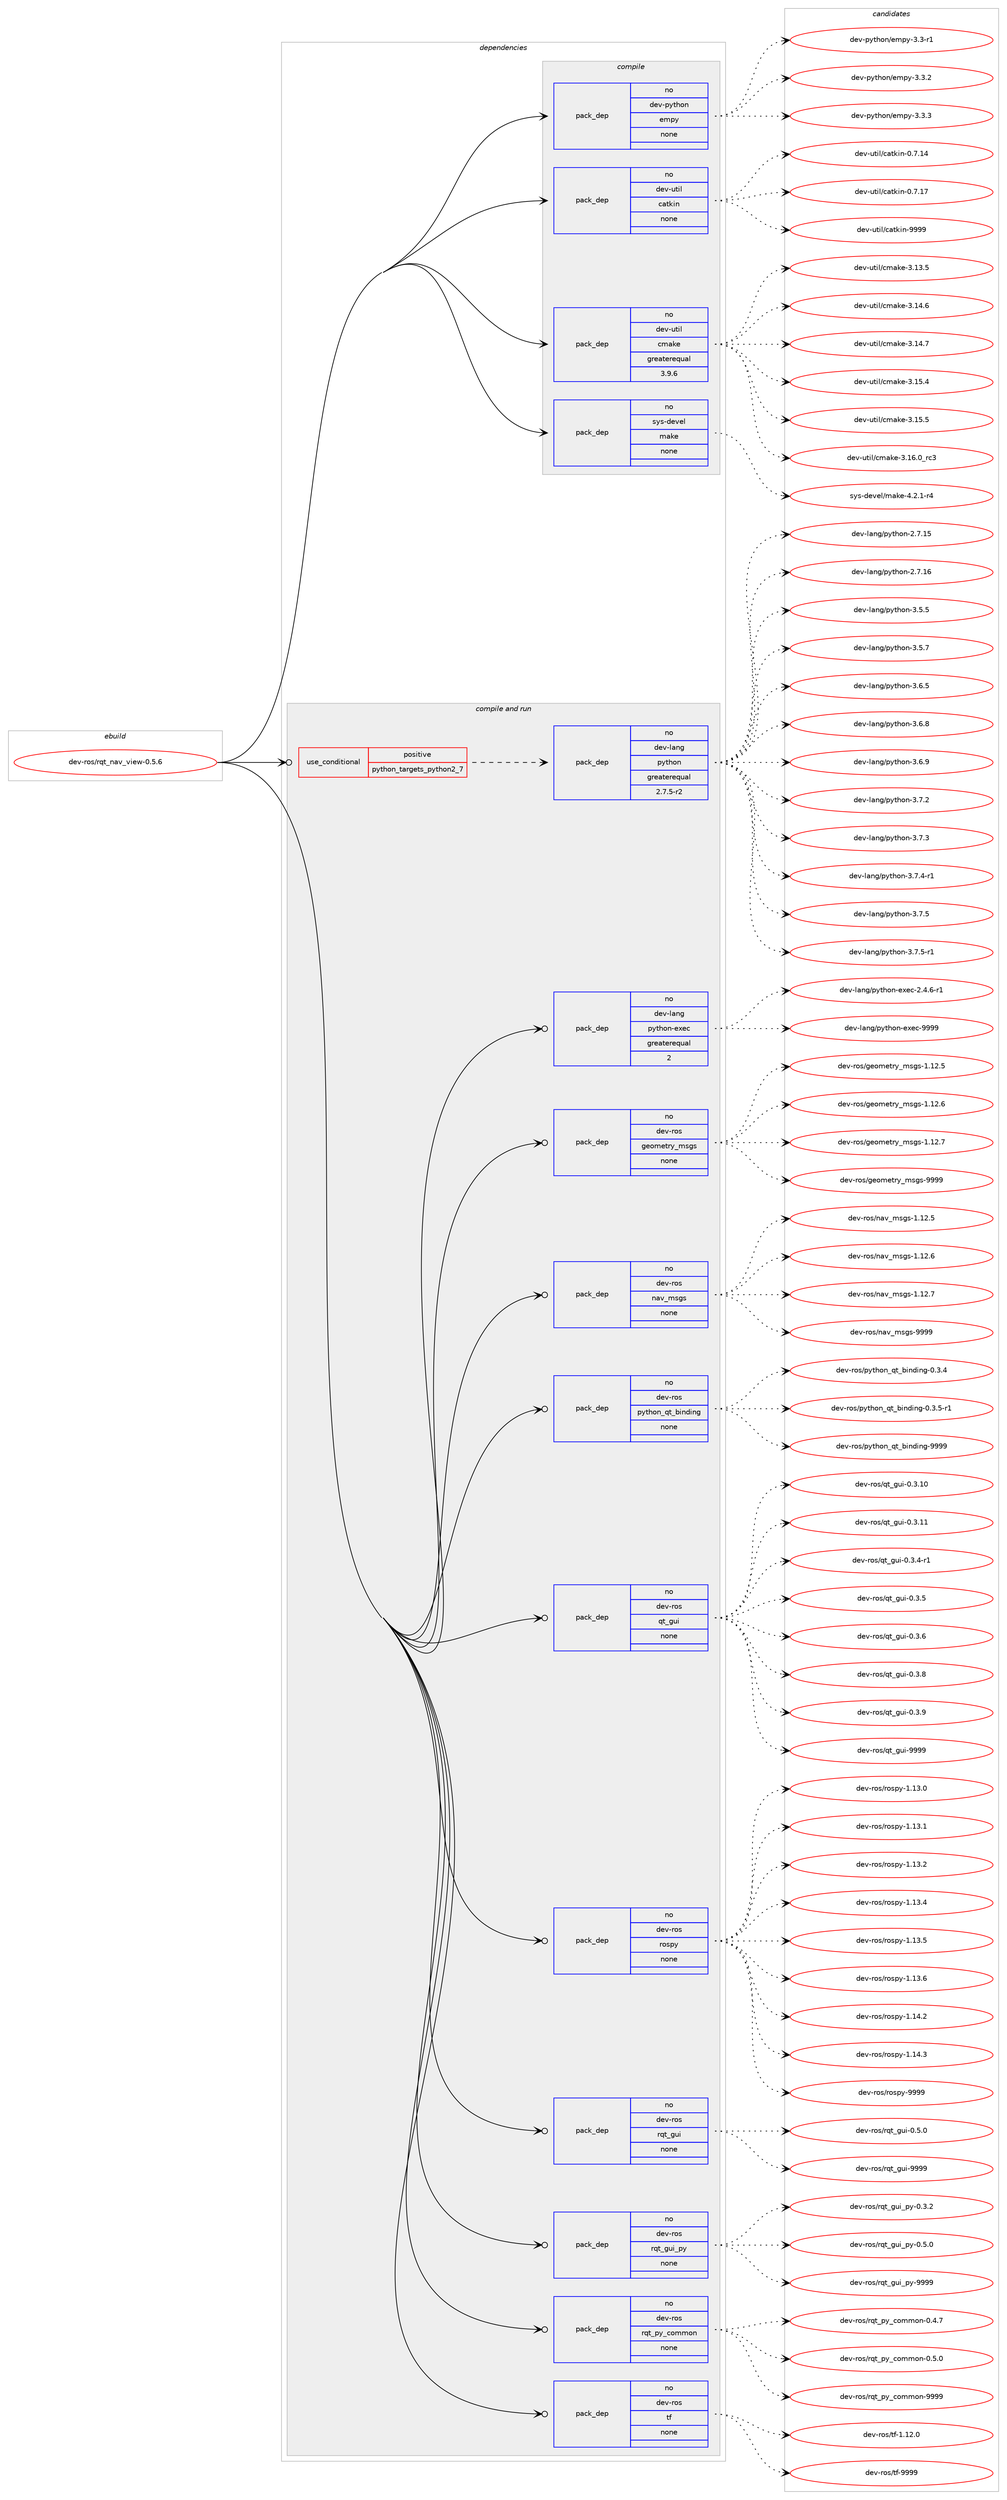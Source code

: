 digraph prolog {

# *************
# Graph options
# *************

newrank=true;
concentrate=true;
compound=true;
graph [rankdir=LR,fontname=Helvetica,fontsize=10,ranksep=1.5];#, ranksep=2.5, nodesep=0.2];
edge  [arrowhead=vee];
node  [fontname=Helvetica,fontsize=10];

# **********
# The ebuild
# **********

subgraph cluster_leftcol {
color=gray;
rank=same;
label=<<i>ebuild</i>>;
id [label="dev-ros/rqt_nav_view-0.5.6", color=red, width=4, href="../dev-ros/rqt_nav_view-0.5.6.svg"];
}

# ****************
# The dependencies
# ****************

subgraph cluster_midcol {
color=gray;
label=<<i>dependencies</i>>;
subgraph cluster_compile {
fillcolor="#eeeeee";
style=filled;
label=<<i>compile</i>>;
subgraph pack498528 {
dependency665723 [label=<<TABLE BORDER="0" CELLBORDER="1" CELLSPACING="0" CELLPADDING="4" WIDTH="220"><TR><TD ROWSPAN="6" CELLPADDING="30">pack_dep</TD></TR><TR><TD WIDTH="110">no</TD></TR><TR><TD>dev-python</TD></TR><TR><TD>empy</TD></TR><TR><TD>none</TD></TR><TR><TD></TD></TR></TABLE>>, shape=none, color=blue];
}
id:e -> dependency665723:w [weight=20,style="solid",arrowhead="vee"];
subgraph pack498529 {
dependency665724 [label=<<TABLE BORDER="0" CELLBORDER="1" CELLSPACING="0" CELLPADDING="4" WIDTH="220"><TR><TD ROWSPAN="6" CELLPADDING="30">pack_dep</TD></TR><TR><TD WIDTH="110">no</TD></TR><TR><TD>dev-util</TD></TR><TR><TD>catkin</TD></TR><TR><TD>none</TD></TR><TR><TD></TD></TR></TABLE>>, shape=none, color=blue];
}
id:e -> dependency665724:w [weight=20,style="solid",arrowhead="vee"];
subgraph pack498530 {
dependency665725 [label=<<TABLE BORDER="0" CELLBORDER="1" CELLSPACING="0" CELLPADDING="4" WIDTH="220"><TR><TD ROWSPAN="6" CELLPADDING="30">pack_dep</TD></TR><TR><TD WIDTH="110">no</TD></TR><TR><TD>dev-util</TD></TR><TR><TD>cmake</TD></TR><TR><TD>greaterequal</TD></TR><TR><TD>3.9.6</TD></TR></TABLE>>, shape=none, color=blue];
}
id:e -> dependency665725:w [weight=20,style="solid",arrowhead="vee"];
subgraph pack498531 {
dependency665726 [label=<<TABLE BORDER="0" CELLBORDER="1" CELLSPACING="0" CELLPADDING="4" WIDTH="220"><TR><TD ROWSPAN="6" CELLPADDING="30">pack_dep</TD></TR><TR><TD WIDTH="110">no</TD></TR><TR><TD>sys-devel</TD></TR><TR><TD>make</TD></TR><TR><TD>none</TD></TR><TR><TD></TD></TR></TABLE>>, shape=none, color=blue];
}
id:e -> dependency665726:w [weight=20,style="solid",arrowhead="vee"];
}
subgraph cluster_compileandrun {
fillcolor="#eeeeee";
style=filled;
label=<<i>compile and run</i>>;
subgraph cond155289 {
dependency665727 [label=<<TABLE BORDER="0" CELLBORDER="1" CELLSPACING="0" CELLPADDING="4"><TR><TD ROWSPAN="3" CELLPADDING="10">use_conditional</TD></TR><TR><TD>positive</TD></TR><TR><TD>python_targets_python2_7</TD></TR></TABLE>>, shape=none, color=red];
subgraph pack498532 {
dependency665728 [label=<<TABLE BORDER="0" CELLBORDER="1" CELLSPACING="0" CELLPADDING="4" WIDTH="220"><TR><TD ROWSPAN="6" CELLPADDING="30">pack_dep</TD></TR><TR><TD WIDTH="110">no</TD></TR><TR><TD>dev-lang</TD></TR><TR><TD>python</TD></TR><TR><TD>greaterequal</TD></TR><TR><TD>2.7.5-r2</TD></TR></TABLE>>, shape=none, color=blue];
}
dependency665727:e -> dependency665728:w [weight=20,style="dashed",arrowhead="vee"];
}
id:e -> dependency665727:w [weight=20,style="solid",arrowhead="odotvee"];
subgraph pack498533 {
dependency665729 [label=<<TABLE BORDER="0" CELLBORDER="1" CELLSPACING="0" CELLPADDING="4" WIDTH="220"><TR><TD ROWSPAN="6" CELLPADDING="30">pack_dep</TD></TR><TR><TD WIDTH="110">no</TD></TR><TR><TD>dev-lang</TD></TR><TR><TD>python-exec</TD></TR><TR><TD>greaterequal</TD></TR><TR><TD>2</TD></TR></TABLE>>, shape=none, color=blue];
}
id:e -> dependency665729:w [weight=20,style="solid",arrowhead="odotvee"];
subgraph pack498534 {
dependency665730 [label=<<TABLE BORDER="0" CELLBORDER="1" CELLSPACING="0" CELLPADDING="4" WIDTH="220"><TR><TD ROWSPAN="6" CELLPADDING="30">pack_dep</TD></TR><TR><TD WIDTH="110">no</TD></TR><TR><TD>dev-ros</TD></TR><TR><TD>geometry_msgs</TD></TR><TR><TD>none</TD></TR><TR><TD></TD></TR></TABLE>>, shape=none, color=blue];
}
id:e -> dependency665730:w [weight=20,style="solid",arrowhead="odotvee"];
subgraph pack498535 {
dependency665731 [label=<<TABLE BORDER="0" CELLBORDER="1" CELLSPACING="0" CELLPADDING="4" WIDTH="220"><TR><TD ROWSPAN="6" CELLPADDING="30">pack_dep</TD></TR><TR><TD WIDTH="110">no</TD></TR><TR><TD>dev-ros</TD></TR><TR><TD>nav_msgs</TD></TR><TR><TD>none</TD></TR><TR><TD></TD></TR></TABLE>>, shape=none, color=blue];
}
id:e -> dependency665731:w [weight=20,style="solid",arrowhead="odotvee"];
subgraph pack498536 {
dependency665732 [label=<<TABLE BORDER="0" CELLBORDER="1" CELLSPACING="0" CELLPADDING="4" WIDTH="220"><TR><TD ROWSPAN="6" CELLPADDING="30">pack_dep</TD></TR><TR><TD WIDTH="110">no</TD></TR><TR><TD>dev-ros</TD></TR><TR><TD>python_qt_binding</TD></TR><TR><TD>none</TD></TR><TR><TD></TD></TR></TABLE>>, shape=none, color=blue];
}
id:e -> dependency665732:w [weight=20,style="solid",arrowhead="odotvee"];
subgraph pack498537 {
dependency665733 [label=<<TABLE BORDER="0" CELLBORDER="1" CELLSPACING="0" CELLPADDING="4" WIDTH="220"><TR><TD ROWSPAN="6" CELLPADDING="30">pack_dep</TD></TR><TR><TD WIDTH="110">no</TD></TR><TR><TD>dev-ros</TD></TR><TR><TD>qt_gui</TD></TR><TR><TD>none</TD></TR><TR><TD></TD></TR></TABLE>>, shape=none, color=blue];
}
id:e -> dependency665733:w [weight=20,style="solid",arrowhead="odotvee"];
subgraph pack498538 {
dependency665734 [label=<<TABLE BORDER="0" CELLBORDER="1" CELLSPACING="0" CELLPADDING="4" WIDTH="220"><TR><TD ROWSPAN="6" CELLPADDING="30">pack_dep</TD></TR><TR><TD WIDTH="110">no</TD></TR><TR><TD>dev-ros</TD></TR><TR><TD>rospy</TD></TR><TR><TD>none</TD></TR><TR><TD></TD></TR></TABLE>>, shape=none, color=blue];
}
id:e -> dependency665734:w [weight=20,style="solid",arrowhead="odotvee"];
subgraph pack498539 {
dependency665735 [label=<<TABLE BORDER="0" CELLBORDER="1" CELLSPACING="0" CELLPADDING="4" WIDTH="220"><TR><TD ROWSPAN="6" CELLPADDING="30">pack_dep</TD></TR><TR><TD WIDTH="110">no</TD></TR><TR><TD>dev-ros</TD></TR><TR><TD>rqt_gui</TD></TR><TR><TD>none</TD></TR><TR><TD></TD></TR></TABLE>>, shape=none, color=blue];
}
id:e -> dependency665735:w [weight=20,style="solid",arrowhead="odotvee"];
subgraph pack498540 {
dependency665736 [label=<<TABLE BORDER="0" CELLBORDER="1" CELLSPACING="0" CELLPADDING="4" WIDTH="220"><TR><TD ROWSPAN="6" CELLPADDING="30">pack_dep</TD></TR><TR><TD WIDTH="110">no</TD></TR><TR><TD>dev-ros</TD></TR><TR><TD>rqt_gui_py</TD></TR><TR><TD>none</TD></TR><TR><TD></TD></TR></TABLE>>, shape=none, color=blue];
}
id:e -> dependency665736:w [weight=20,style="solid",arrowhead="odotvee"];
subgraph pack498541 {
dependency665737 [label=<<TABLE BORDER="0" CELLBORDER="1" CELLSPACING="0" CELLPADDING="4" WIDTH="220"><TR><TD ROWSPAN="6" CELLPADDING="30">pack_dep</TD></TR><TR><TD WIDTH="110">no</TD></TR><TR><TD>dev-ros</TD></TR><TR><TD>rqt_py_common</TD></TR><TR><TD>none</TD></TR><TR><TD></TD></TR></TABLE>>, shape=none, color=blue];
}
id:e -> dependency665737:w [weight=20,style="solid",arrowhead="odotvee"];
subgraph pack498542 {
dependency665738 [label=<<TABLE BORDER="0" CELLBORDER="1" CELLSPACING="0" CELLPADDING="4" WIDTH="220"><TR><TD ROWSPAN="6" CELLPADDING="30">pack_dep</TD></TR><TR><TD WIDTH="110">no</TD></TR><TR><TD>dev-ros</TD></TR><TR><TD>tf</TD></TR><TR><TD>none</TD></TR><TR><TD></TD></TR></TABLE>>, shape=none, color=blue];
}
id:e -> dependency665738:w [weight=20,style="solid",arrowhead="odotvee"];
}
subgraph cluster_run {
fillcolor="#eeeeee";
style=filled;
label=<<i>run</i>>;
}
}

# **************
# The candidates
# **************

subgraph cluster_choices {
rank=same;
color=gray;
label=<<i>candidates</i>>;

subgraph choice498528 {
color=black;
nodesep=1;
choice1001011184511212111610411111047101109112121455146514511449 [label="dev-python/empy-3.3-r1", color=red, width=4,href="../dev-python/empy-3.3-r1.svg"];
choice1001011184511212111610411111047101109112121455146514650 [label="dev-python/empy-3.3.2", color=red, width=4,href="../dev-python/empy-3.3.2.svg"];
choice1001011184511212111610411111047101109112121455146514651 [label="dev-python/empy-3.3.3", color=red, width=4,href="../dev-python/empy-3.3.3.svg"];
dependency665723:e -> choice1001011184511212111610411111047101109112121455146514511449:w [style=dotted,weight="100"];
dependency665723:e -> choice1001011184511212111610411111047101109112121455146514650:w [style=dotted,weight="100"];
dependency665723:e -> choice1001011184511212111610411111047101109112121455146514651:w [style=dotted,weight="100"];
}
subgraph choice498529 {
color=black;
nodesep=1;
choice1001011184511711610510847999711610710511045484655464952 [label="dev-util/catkin-0.7.14", color=red, width=4,href="../dev-util/catkin-0.7.14.svg"];
choice1001011184511711610510847999711610710511045484655464955 [label="dev-util/catkin-0.7.17", color=red, width=4,href="../dev-util/catkin-0.7.17.svg"];
choice100101118451171161051084799971161071051104557575757 [label="dev-util/catkin-9999", color=red, width=4,href="../dev-util/catkin-9999.svg"];
dependency665724:e -> choice1001011184511711610510847999711610710511045484655464952:w [style=dotted,weight="100"];
dependency665724:e -> choice1001011184511711610510847999711610710511045484655464955:w [style=dotted,weight="100"];
dependency665724:e -> choice100101118451171161051084799971161071051104557575757:w [style=dotted,weight="100"];
}
subgraph choice498530 {
color=black;
nodesep=1;
choice1001011184511711610510847991099710710145514649514653 [label="dev-util/cmake-3.13.5", color=red, width=4,href="../dev-util/cmake-3.13.5.svg"];
choice1001011184511711610510847991099710710145514649524654 [label="dev-util/cmake-3.14.6", color=red, width=4,href="../dev-util/cmake-3.14.6.svg"];
choice1001011184511711610510847991099710710145514649524655 [label="dev-util/cmake-3.14.7", color=red, width=4,href="../dev-util/cmake-3.14.7.svg"];
choice1001011184511711610510847991099710710145514649534652 [label="dev-util/cmake-3.15.4", color=red, width=4,href="../dev-util/cmake-3.15.4.svg"];
choice1001011184511711610510847991099710710145514649534653 [label="dev-util/cmake-3.15.5", color=red, width=4,href="../dev-util/cmake-3.15.5.svg"];
choice1001011184511711610510847991099710710145514649544648951149951 [label="dev-util/cmake-3.16.0_rc3", color=red, width=4,href="../dev-util/cmake-3.16.0_rc3.svg"];
dependency665725:e -> choice1001011184511711610510847991099710710145514649514653:w [style=dotted,weight="100"];
dependency665725:e -> choice1001011184511711610510847991099710710145514649524654:w [style=dotted,weight="100"];
dependency665725:e -> choice1001011184511711610510847991099710710145514649524655:w [style=dotted,weight="100"];
dependency665725:e -> choice1001011184511711610510847991099710710145514649534652:w [style=dotted,weight="100"];
dependency665725:e -> choice1001011184511711610510847991099710710145514649534653:w [style=dotted,weight="100"];
dependency665725:e -> choice1001011184511711610510847991099710710145514649544648951149951:w [style=dotted,weight="100"];
}
subgraph choice498531 {
color=black;
nodesep=1;
choice1151211154510010111810110847109971071014552465046494511452 [label="sys-devel/make-4.2.1-r4", color=red, width=4,href="../sys-devel/make-4.2.1-r4.svg"];
dependency665726:e -> choice1151211154510010111810110847109971071014552465046494511452:w [style=dotted,weight="100"];
}
subgraph choice498532 {
color=black;
nodesep=1;
choice10010111845108971101034711212111610411111045504655464953 [label="dev-lang/python-2.7.15", color=red, width=4,href="../dev-lang/python-2.7.15.svg"];
choice10010111845108971101034711212111610411111045504655464954 [label="dev-lang/python-2.7.16", color=red, width=4,href="../dev-lang/python-2.7.16.svg"];
choice100101118451089711010347112121116104111110455146534653 [label="dev-lang/python-3.5.5", color=red, width=4,href="../dev-lang/python-3.5.5.svg"];
choice100101118451089711010347112121116104111110455146534655 [label="dev-lang/python-3.5.7", color=red, width=4,href="../dev-lang/python-3.5.7.svg"];
choice100101118451089711010347112121116104111110455146544653 [label="dev-lang/python-3.6.5", color=red, width=4,href="../dev-lang/python-3.6.5.svg"];
choice100101118451089711010347112121116104111110455146544656 [label="dev-lang/python-3.6.8", color=red, width=4,href="../dev-lang/python-3.6.8.svg"];
choice100101118451089711010347112121116104111110455146544657 [label="dev-lang/python-3.6.9", color=red, width=4,href="../dev-lang/python-3.6.9.svg"];
choice100101118451089711010347112121116104111110455146554650 [label="dev-lang/python-3.7.2", color=red, width=4,href="../dev-lang/python-3.7.2.svg"];
choice100101118451089711010347112121116104111110455146554651 [label="dev-lang/python-3.7.3", color=red, width=4,href="../dev-lang/python-3.7.3.svg"];
choice1001011184510897110103471121211161041111104551465546524511449 [label="dev-lang/python-3.7.4-r1", color=red, width=4,href="../dev-lang/python-3.7.4-r1.svg"];
choice100101118451089711010347112121116104111110455146554653 [label="dev-lang/python-3.7.5", color=red, width=4,href="../dev-lang/python-3.7.5.svg"];
choice1001011184510897110103471121211161041111104551465546534511449 [label="dev-lang/python-3.7.5-r1", color=red, width=4,href="../dev-lang/python-3.7.5-r1.svg"];
dependency665728:e -> choice10010111845108971101034711212111610411111045504655464953:w [style=dotted,weight="100"];
dependency665728:e -> choice10010111845108971101034711212111610411111045504655464954:w [style=dotted,weight="100"];
dependency665728:e -> choice100101118451089711010347112121116104111110455146534653:w [style=dotted,weight="100"];
dependency665728:e -> choice100101118451089711010347112121116104111110455146534655:w [style=dotted,weight="100"];
dependency665728:e -> choice100101118451089711010347112121116104111110455146544653:w [style=dotted,weight="100"];
dependency665728:e -> choice100101118451089711010347112121116104111110455146544656:w [style=dotted,weight="100"];
dependency665728:e -> choice100101118451089711010347112121116104111110455146544657:w [style=dotted,weight="100"];
dependency665728:e -> choice100101118451089711010347112121116104111110455146554650:w [style=dotted,weight="100"];
dependency665728:e -> choice100101118451089711010347112121116104111110455146554651:w [style=dotted,weight="100"];
dependency665728:e -> choice1001011184510897110103471121211161041111104551465546524511449:w [style=dotted,weight="100"];
dependency665728:e -> choice100101118451089711010347112121116104111110455146554653:w [style=dotted,weight="100"];
dependency665728:e -> choice1001011184510897110103471121211161041111104551465546534511449:w [style=dotted,weight="100"];
}
subgraph choice498533 {
color=black;
nodesep=1;
choice10010111845108971101034711212111610411111045101120101994550465246544511449 [label="dev-lang/python-exec-2.4.6-r1", color=red, width=4,href="../dev-lang/python-exec-2.4.6-r1.svg"];
choice10010111845108971101034711212111610411111045101120101994557575757 [label="dev-lang/python-exec-9999", color=red, width=4,href="../dev-lang/python-exec-9999.svg"];
dependency665729:e -> choice10010111845108971101034711212111610411111045101120101994550465246544511449:w [style=dotted,weight="100"];
dependency665729:e -> choice10010111845108971101034711212111610411111045101120101994557575757:w [style=dotted,weight="100"];
}
subgraph choice498534 {
color=black;
nodesep=1;
choice10010111845114111115471031011111091011161141219510911510311545494649504653 [label="dev-ros/geometry_msgs-1.12.5", color=red, width=4,href="../dev-ros/geometry_msgs-1.12.5.svg"];
choice10010111845114111115471031011111091011161141219510911510311545494649504654 [label="dev-ros/geometry_msgs-1.12.6", color=red, width=4,href="../dev-ros/geometry_msgs-1.12.6.svg"];
choice10010111845114111115471031011111091011161141219510911510311545494649504655 [label="dev-ros/geometry_msgs-1.12.7", color=red, width=4,href="../dev-ros/geometry_msgs-1.12.7.svg"];
choice1001011184511411111547103101111109101116114121951091151031154557575757 [label="dev-ros/geometry_msgs-9999", color=red, width=4,href="../dev-ros/geometry_msgs-9999.svg"];
dependency665730:e -> choice10010111845114111115471031011111091011161141219510911510311545494649504653:w [style=dotted,weight="100"];
dependency665730:e -> choice10010111845114111115471031011111091011161141219510911510311545494649504654:w [style=dotted,weight="100"];
dependency665730:e -> choice10010111845114111115471031011111091011161141219510911510311545494649504655:w [style=dotted,weight="100"];
dependency665730:e -> choice1001011184511411111547103101111109101116114121951091151031154557575757:w [style=dotted,weight="100"];
}
subgraph choice498535 {
color=black;
nodesep=1;
choice1001011184511411111547110971189510911510311545494649504653 [label="dev-ros/nav_msgs-1.12.5", color=red, width=4,href="../dev-ros/nav_msgs-1.12.5.svg"];
choice1001011184511411111547110971189510911510311545494649504654 [label="dev-ros/nav_msgs-1.12.6", color=red, width=4,href="../dev-ros/nav_msgs-1.12.6.svg"];
choice1001011184511411111547110971189510911510311545494649504655 [label="dev-ros/nav_msgs-1.12.7", color=red, width=4,href="../dev-ros/nav_msgs-1.12.7.svg"];
choice100101118451141111154711097118951091151031154557575757 [label="dev-ros/nav_msgs-9999", color=red, width=4,href="../dev-ros/nav_msgs-9999.svg"];
dependency665731:e -> choice1001011184511411111547110971189510911510311545494649504653:w [style=dotted,weight="100"];
dependency665731:e -> choice1001011184511411111547110971189510911510311545494649504654:w [style=dotted,weight="100"];
dependency665731:e -> choice1001011184511411111547110971189510911510311545494649504655:w [style=dotted,weight="100"];
dependency665731:e -> choice100101118451141111154711097118951091151031154557575757:w [style=dotted,weight="100"];
}
subgraph choice498536 {
color=black;
nodesep=1;
choice1001011184511411111547112121116104111110951131169598105110100105110103454846514652 [label="dev-ros/python_qt_binding-0.3.4", color=red, width=4,href="../dev-ros/python_qt_binding-0.3.4.svg"];
choice10010111845114111115471121211161041111109511311695981051101001051101034548465146534511449 [label="dev-ros/python_qt_binding-0.3.5-r1", color=red, width=4,href="../dev-ros/python_qt_binding-0.3.5-r1.svg"];
choice10010111845114111115471121211161041111109511311695981051101001051101034557575757 [label="dev-ros/python_qt_binding-9999", color=red, width=4,href="../dev-ros/python_qt_binding-9999.svg"];
dependency665732:e -> choice1001011184511411111547112121116104111110951131169598105110100105110103454846514652:w [style=dotted,weight="100"];
dependency665732:e -> choice10010111845114111115471121211161041111109511311695981051101001051101034548465146534511449:w [style=dotted,weight="100"];
dependency665732:e -> choice10010111845114111115471121211161041111109511311695981051101001051101034557575757:w [style=dotted,weight="100"];
}
subgraph choice498537 {
color=black;
nodesep=1;
choice10010111845114111115471131169510311710545484651464948 [label="dev-ros/qt_gui-0.3.10", color=red, width=4,href="../dev-ros/qt_gui-0.3.10.svg"];
choice10010111845114111115471131169510311710545484651464949 [label="dev-ros/qt_gui-0.3.11", color=red, width=4,href="../dev-ros/qt_gui-0.3.11.svg"];
choice1001011184511411111547113116951031171054548465146524511449 [label="dev-ros/qt_gui-0.3.4-r1", color=red, width=4,href="../dev-ros/qt_gui-0.3.4-r1.svg"];
choice100101118451141111154711311695103117105454846514653 [label="dev-ros/qt_gui-0.3.5", color=red, width=4,href="../dev-ros/qt_gui-0.3.5.svg"];
choice100101118451141111154711311695103117105454846514654 [label="dev-ros/qt_gui-0.3.6", color=red, width=4,href="../dev-ros/qt_gui-0.3.6.svg"];
choice100101118451141111154711311695103117105454846514656 [label="dev-ros/qt_gui-0.3.8", color=red, width=4,href="../dev-ros/qt_gui-0.3.8.svg"];
choice100101118451141111154711311695103117105454846514657 [label="dev-ros/qt_gui-0.3.9", color=red, width=4,href="../dev-ros/qt_gui-0.3.9.svg"];
choice1001011184511411111547113116951031171054557575757 [label="dev-ros/qt_gui-9999", color=red, width=4,href="../dev-ros/qt_gui-9999.svg"];
dependency665733:e -> choice10010111845114111115471131169510311710545484651464948:w [style=dotted,weight="100"];
dependency665733:e -> choice10010111845114111115471131169510311710545484651464949:w [style=dotted,weight="100"];
dependency665733:e -> choice1001011184511411111547113116951031171054548465146524511449:w [style=dotted,weight="100"];
dependency665733:e -> choice100101118451141111154711311695103117105454846514653:w [style=dotted,weight="100"];
dependency665733:e -> choice100101118451141111154711311695103117105454846514654:w [style=dotted,weight="100"];
dependency665733:e -> choice100101118451141111154711311695103117105454846514656:w [style=dotted,weight="100"];
dependency665733:e -> choice100101118451141111154711311695103117105454846514657:w [style=dotted,weight="100"];
dependency665733:e -> choice1001011184511411111547113116951031171054557575757:w [style=dotted,weight="100"];
}
subgraph choice498538 {
color=black;
nodesep=1;
choice100101118451141111154711411111511212145494649514648 [label="dev-ros/rospy-1.13.0", color=red, width=4,href="../dev-ros/rospy-1.13.0.svg"];
choice100101118451141111154711411111511212145494649514649 [label="dev-ros/rospy-1.13.1", color=red, width=4,href="../dev-ros/rospy-1.13.1.svg"];
choice100101118451141111154711411111511212145494649514650 [label="dev-ros/rospy-1.13.2", color=red, width=4,href="../dev-ros/rospy-1.13.2.svg"];
choice100101118451141111154711411111511212145494649514652 [label="dev-ros/rospy-1.13.4", color=red, width=4,href="../dev-ros/rospy-1.13.4.svg"];
choice100101118451141111154711411111511212145494649514653 [label="dev-ros/rospy-1.13.5", color=red, width=4,href="../dev-ros/rospy-1.13.5.svg"];
choice100101118451141111154711411111511212145494649514654 [label="dev-ros/rospy-1.13.6", color=red, width=4,href="../dev-ros/rospy-1.13.6.svg"];
choice100101118451141111154711411111511212145494649524650 [label="dev-ros/rospy-1.14.2", color=red, width=4,href="../dev-ros/rospy-1.14.2.svg"];
choice100101118451141111154711411111511212145494649524651 [label="dev-ros/rospy-1.14.3", color=red, width=4,href="../dev-ros/rospy-1.14.3.svg"];
choice10010111845114111115471141111151121214557575757 [label="dev-ros/rospy-9999", color=red, width=4,href="../dev-ros/rospy-9999.svg"];
dependency665734:e -> choice100101118451141111154711411111511212145494649514648:w [style=dotted,weight="100"];
dependency665734:e -> choice100101118451141111154711411111511212145494649514649:w [style=dotted,weight="100"];
dependency665734:e -> choice100101118451141111154711411111511212145494649514650:w [style=dotted,weight="100"];
dependency665734:e -> choice100101118451141111154711411111511212145494649514652:w [style=dotted,weight="100"];
dependency665734:e -> choice100101118451141111154711411111511212145494649514653:w [style=dotted,weight="100"];
dependency665734:e -> choice100101118451141111154711411111511212145494649514654:w [style=dotted,weight="100"];
dependency665734:e -> choice100101118451141111154711411111511212145494649524650:w [style=dotted,weight="100"];
dependency665734:e -> choice100101118451141111154711411111511212145494649524651:w [style=dotted,weight="100"];
dependency665734:e -> choice10010111845114111115471141111151121214557575757:w [style=dotted,weight="100"];
}
subgraph choice498539 {
color=black;
nodesep=1;
choice100101118451141111154711411311695103117105454846534648 [label="dev-ros/rqt_gui-0.5.0", color=red, width=4,href="../dev-ros/rqt_gui-0.5.0.svg"];
choice1001011184511411111547114113116951031171054557575757 [label="dev-ros/rqt_gui-9999", color=red, width=4,href="../dev-ros/rqt_gui-9999.svg"];
dependency665735:e -> choice100101118451141111154711411311695103117105454846534648:w [style=dotted,weight="100"];
dependency665735:e -> choice1001011184511411111547114113116951031171054557575757:w [style=dotted,weight="100"];
}
subgraph choice498540 {
color=black;
nodesep=1;
choice10010111845114111115471141131169510311710595112121454846514650 [label="dev-ros/rqt_gui_py-0.3.2", color=red, width=4,href="../dev-ros/rqt_gui_py-0.3.2.svg"];
choice10010111845114111115471141131169510311710595112121454846534648 [label="dev-ros/rqt_gui_py-0.5.0", color=red, width=4,href="../dev-ros/rqt_gui_py-0.5.0.svg"];
choice100101118451141111154711411311695103117105951121214557575757 [label="dev-ros/rqt_gui_py-9999", color=red, width=4,href="../dev-ros/rqt_gui_py-9999.svg"];
dependency665736:e -> choice10010111845114111115471141131169510311710595112121454846514650:w [style=dotted,weight="100"];
dependency665736:e -> choice10010111845114111115471141131169510311710595112121454846534648:w [style=dotted,weight="100"];
dependency665736:e -> choice100101118451141111154711411311695103117105951121214557575757:w [style=dotted,weight="100"];
}
subgraph choice498541 {
color=black;
nodesep=1;
choice1001011184511411111547114113116951121219599111109109111110454846524655 [label="dev-ros/rqt_py_common-0.4.7", color=red, width=4,href="../dev-ros/rqt_py_common-0.4.7.svg"];
choice1001011184511411111547114113116951121219599111109109111110454846534648 [label="dev-ros/rqt_py_common-0.5.0", color=red, width=4,href="../dev-ros/rqt_py_common-0.5.0.svg"];
choice10010111845114111115471141131169511212195991111091091111104557575757 [label="dev-ros/rqt_py_common-9999", color=red, width=4,href="../dev-ros/rqt_py_common-9999.svg"];
dependency665737:e -> choice1001011184511411111547114113116951121219599111109109111110454846524655:w [style=dotted,weight="100"];
dependency665737:e -> choice1001011184511411111547114113116951121219599111109109111110454846534648:w [style=dotted,weight="100"];
dependency665737:e -> choice10010111845114111115471141131169511212195991111091091111104557575757:w [style=dotted,weight="100"];
}
subgraph choice498542 {
color=black;
nodesep=1;
choice100101118451141111154711610245494649504648 [label="dev-ros/tf-1.12.0", color=red, width=4,href="../dev-ros/tf-1.12.0.svg"];
choice10010111845114111115471161024557575757 [label="dev-ros/tf-9999", color=red, width=4,href="../dev-ros/tf-9999.svg"];
dependency665738:e -> choice100101118451141111154711610245494649504648:w [style=dotted,weight="100"];
dependency665738:e -> choice10010111845114111115471161024557575757:w [style=dotted,weight="100"];
}
}

}
